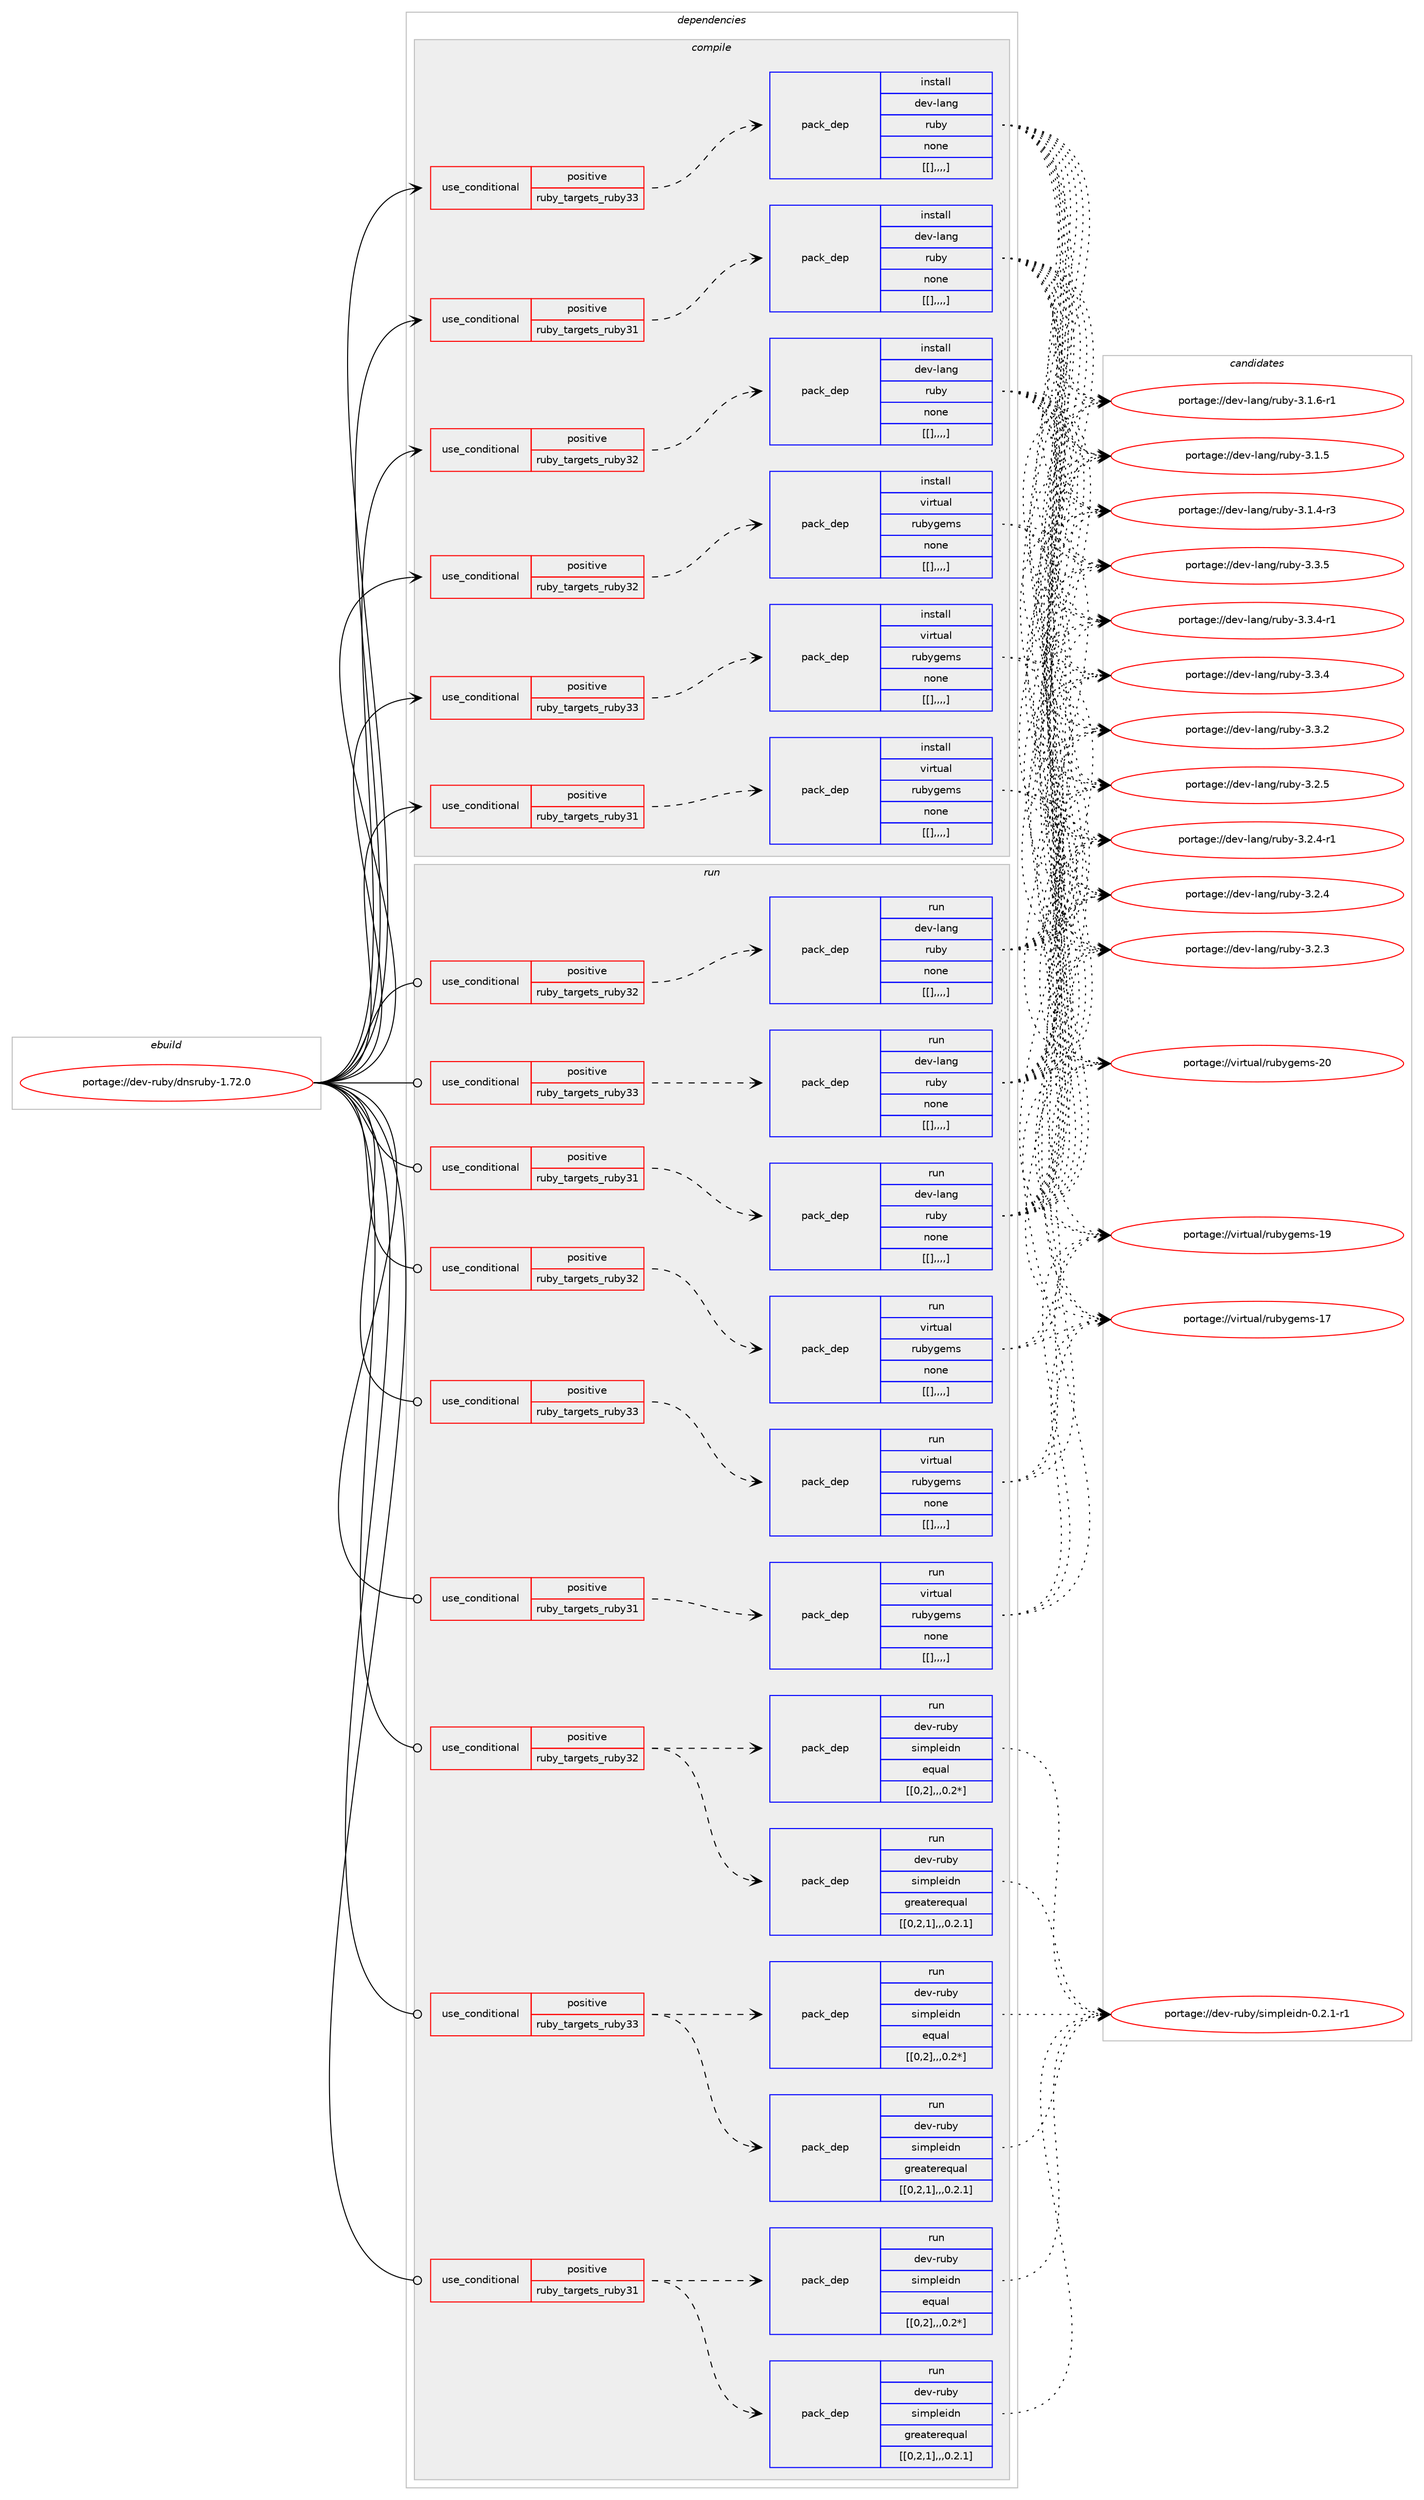 digraph prolog {

# *************
# Graph options
# *************

newrank=true;
concentrate=true;
compound=true;
graph [rankdir=LR,fontname=Helvetica,fontsize=10,ranksep=1.5];#, ranksep=2.5, nodesep=0.2];
edge  [arrowhead=vee];
node  [fontname=Helvetica,fontsize=10];

# **********
# The ebuild
# **********

subgraph cluster_leftcol {
color=gray;
label=<<i>ebuild</i>>;
id [label="portage://dev-ruby/dnsruby-1.72.0", color=red, width=4, href="../dev-ruby/dnsruby-1.72.0.svg"];
}

# ****************
# The dependencies
# ****************

subgraph cluster_midcol {
color=gray;
label=<<i>dependencies</i>>;
subgraph cluster_compile {
fillcolor="#eeeeee";
style=filled;
label=<<i>compile</i>>;
subgraph cond47779 {
dependency183715 [label=<<TABLE BORDER="0" CELLBORDER="1" CELLSPACING="0" CELLPADDING="4"><TR><TD ROWSPAN="3" CELLPADDING="10">use_conditional</TD></TR><TR><TD>positive</TD></TR><TR><TD>ruby_targets_ruby31</TD></TR></TABLE>>, shape=none, color=red];
subgraph pack134646 {
dependency183716 [label=<<TABLE BORDER="0" CELLBORDER="1" CELLSPACING="0" CELLPADDING="4" WIDTH="220"><TR><TD ROWSPAN="6" CELLPADDING="30">pack_dep</TD></TR><TR><TD WIDTH="110">install</TD></TR><TR><TD>dev-lang</TD></TR><TR><TD>ruby</TD></TR><TR><TD>none</TD></TR><TR><TD>[[],,,,]</TD></TR></TABLE>>, shape=none, color=blue];
}
dependency183715:e -> dependency183716:w [weight=20,style="dashed",arrowhead="vee"];
}
id:e -> dependency183715:w [weight=20,style="solid",arrowhead="vee"];
subgraph cond47780 {
dependency183717 [label=<<TABLE BORDER="0" CELLBORDER="1" CELLSPACING="0" CELLPADDING="4"><TR><TD ROWSPAN="3" CELLPADDING="10">use_conditional</TD></TR><TR><TD>positive</TD></TR><TR><TD>ruby_targets_ruby31</TD></TR></TABLE>>, shape=none, color=red];
subgraph pack134647 {
dependency183718 [label=<<TABLE BORDER="0" CELLBORDER="1" CELLSPACING="0" CELLPADDING="4" WIDTH="220"><TR><TD ROWSPAN="6" CELLPADDING="30">pack_dep</TD></TR><TR><TD WIDTH="110">install</TD></TR><TR><TD>virtual</TD></TR><TR><TD>rubygems</TD></TR><TR><TD>none</TD></TR><TR><TD>[[],,,,]</TD></TR></TABLE>>, shape=none, color=blue];
}
dependency183717:e -> dependency183718:w [weight=20,style="dashed",arrowhead="vee"];
}
id:e -> dependency183717:w [weight=20,style="solid",arrowhead="vee"];
subgraph cond47781 {
dependency183719 [label=<<TABLE BORDER="0" CELLBORDER="1" CELLSPACING="0" CELLPADDING="4"><TR><TD ROWSPAN="3" CELLPADDING="10">use_conditional</TD></TR><TR><TD>positive</TD></TR><TR><TD>ruby_targets_ruby32</TD></TR></TABLE>>, shape=none, color=red];
subgraph pack134648 {
dependency183720 [label=<<TABLE BORDER="0" CELLBORDER="1" CELLSPACING="0" CELLPADDING="4" WIDTH="220"><TR><TD ROWSPAN="6" CELLPADDING="30">pack_dep</TD></TR><TR><TD WIDTH="110">install</TD></TR><TR><TD>dev-lang</TD></TR><TR><TD>ruby</TD></TR><TR><TD>none</TD></TR><TR><TD>[[],,,,]</TD></TR></TABLE>>, shape=none, color=blue];
}
dependency183719:e -> dependency183720:w [weight=20,style="dashed",arrowhead="vee"];
}
id:e -> dependency183719:w [weight=20,style="solid",arrowhead="vee"];
subgraph cond47782 {
dependency183721 [label=<<TABLE BORDER="0" CELLBORDER="1" CELLSPACING="0" CELLPADDING="4"><TR><TD ROWSPAN="3" CELLPADDING="10">use_conditional</TD></TR><TR><TD>positive</TD></TR><TR><TD>ruby_targets_ruby32</TD></TR></TABLE>>, shape=none, color=red];
subgraph pack134649 {
dependency183722 [label=<<TABLE BORDER="0" CELLBORDER="1" CELLSPACING="0" CELLPADDING="4" WIDTH="220"><TR><TD ROWSPAN="6" CELLPADDING="30">pack_dep</TD></TR><TR><TD WIDTH="110">install</TD></TR><TR><TD>virtual</TD></TR><TR><TD>rubygems</TD></TR><TR><TD>none</TD></TR><TR><TD>[[],,,,]</TD></TR></TABLE>>, shape=none, color=blue];
}
dependency183721:e -> dependency183722:w [weight=20,style="dashed",arrowhead="vee"];
}
id:e -> dependency183721:w [weight=20,style="solid",arrowhead="vee"];
subgraph cond47783 {
dependency183723 [label=<<TABLE BORDER="0" CELLBORDER="1" CELLSPACING="0" CELLPADDING="4"><TR><TD ROWSPAN="3" CELLPADDING="10">use_conditional</TD></TR><TR><TD>positive</TD></TR><TR><TD>ruby_targets_ruby33</TD></TR></TABLE>>, shape=none, color=red];
subgraph pack134650 {
dependency183724 [label=<<TABLE BORDER="0" CELLBORDER="1" CELLSPACING="0" CELLPADDING="4" WIDTH="220"><TR><TD ROWSPAN="6" CELLPADDING="30">pack_dep</TD></TR><TR><TD WIDTH="110">install</TD></TR><TR><TD>dev-lang</TD></TR><TR><TD>ruby</TD></TR><TR><TD>none</TD></TR><TR><TD>[[],,,,]</TD></TR></TABLE>>, shape=none, color=blue];
}
dependency183723:e -> dependency183724:w [weight=20,style="dashed",arrowhead="vee"];
}
id:e -> dependency183723:w [weight=20,style="solid",arrowhead="vee"];
subgraph cond47784 {
dependency183725 [label=<<TABLE BORDER="0" CELLBORDER="1" CELLSPACING="0" CELLPADDING="4"><TR><TD ROWSPAN="3" CELLPADDING="10">use_conditional</TD></TR><TR><TD>positive</TD></TR><TR><TD>ruby_targets_ruby33</TD></TR></TABLE>>, shape=none, color=red];
subgraph pack134651 {
dependency183726 [label=<<TABLE BORDER="0" CELLBORDER="1" CELLSPACING="0" CELLPADDING="4" WIDTH="220"><TR><TD ROWSPAN="6" CELLPADDING="30">pack_dep</TD></TR><TR><TD WIDTH="110">install</TD></TR><TR><TD>virtual</TD></TR><TR><TD>rubygems</TD></TR><TR><TD>none</TD></TR><TR><TD>[[],,,,]</TD></TR></TABLE>>, shape=none, color=blue];
}
dependency183725:e -> dependency183726:w [weight=20,style="dashed",arrowhead="vee"];
}
id:e -> dependency183725:w [weight=20,style="solid",arrowhead="vee"];
}
subgraph cluster_compileandrun {
fillcolor="#eeeeee";
style=filled;
label=<<i>compile and run</i>>;
}
subgraph cluster_run {
fillcolor="#eeeeee";
style=filled;
label=<<i>run</i>>;
subgraph cond47785 {
dependency183727 [label=<<TABLE BORDER="0" CELLBORDER="1" CELLSPACING="0" CELLPADDING="4"><TR><TD ROWSPAN="3" CELLPADDING="10">use_conditional</TD></TR><TR><TD>positive</TD></TR><TR><TD>ruby_targets_ruby31</TD></TR></TABLE>>, shape=none, color=red];
subgraph pack134652 {
dependency183728 [label=<<TABLE BORDER="0" CELLBORDER="1" CELLSPACING="0" CELLPADDING="4" WIDTH="220"><TR><TD ROWSPAN="6" CELLPADDING="30">pack_dep</TD></TR><TR><TD WIDTH="110">run</TD></TR><TR><TD>dev-lang</TD></TR><TR><TD>ruby</TD></TR><TR><TD>none</TD></TR><TR><TD>[[],,,,]</TD></TR></TABLE>>, shape=none, color=blue];
}
dependency183727:e -> dependency183728:w [weight=20,style="dashed",arrowhead="vee"];
}
id:e -> dependency183727:w [weight=20,style="solid",arrowhead="odot"];
subgraph cond47786 {
dependency183729 [label=<<TABLE BORDER="0" CELLBORDER="1" CELLSPACING="0" CELLPADDING="4"><TR><TD ROWSPAN="3" CELLPADDING="10">use_conditional</TD></TR><TR><TD>positive</TD></TR><TR><TD>ruby_targets_ruby31</TD></TR></TABLE>>, shape=none, color=red];
subgraph pack134653 {
dependency183730 [label=<<TABLE BORDER="0" CELLBORDER="1" CELLSPACING="0" CELLPADDING="4" WIDTH="220"><TR><TD ROWSPAN="6" CELLPADDING="30">pack_dep</TD></TR><TR><TD WIDTH="110">run</TD></TR><TR><TD>dev-ruby</TD></TR><TR><TD>simpleidn</TD></TR><TR><TD>greaterequal</TD></TR><TR><TD>[[0,2,1],,,0.2.1]</TD></TR></TABLE>>, shape=none, color=blue];
}
dependency183729:e -> dependency183730:w [weight=20,style="dashed",arrowhead="vee"];
subgraph pack134654 {
dependency183731 [label=<<TABLE BORDER="0" CELLBORDER="1" CELLSPACING="0" CELLPADDING="4" WIDTH="220"><TR><TD ROWSPAN="6" CELLPADDING="30">pack_dep</TD></TR><TR><TD WIDTH="110">run</TD></TR><TR><TD>dev-ruby</TD></TR><TR><TD>simpleidn</TD></TR><TR><TD>equal</TD></TR><TR><TD>[[0,2],,,0.2*]</TD></TR></TABLE>>, shape=none, color=blue];
}
dependency183729:e -> dependency183731:w [weight=20,style="dashed",arrowhead="vee"];
}
id:e -> dependency183729:w [weight=20,style="solid",arrowhead="odot"];
subgraph cond47787 {
dependency183732 [label=<<TABLE BORDER="0" CELLBORDER="1" CELLSPACING="0" CELLPADDING="4"><TR><TD ROWSPAN="3" CELLPADDING="10">use_conditional</TD></TR><TR><TD>positive</TD></TR><TR><TD>ruby_targets_ruby31</TD></TR></TABLE>>, shape=none, color=red];
subgraph pack134655 {
dependency183733 [label=<<TABLE BORDER="0" CELLBORDER="1" CELLSPACING="0" CELLPADDING="4" WIDTH="220"><TR><TD ROWSPAN="6" CELLPADDING="30">pack_dep</TD></TR><TR><TD WIDTH="110">run</TD></TR><TR><TD>virtual</TD></TR><TR><TD>rubygems</TD></TR><TR><TD>none</TD></TR><TR><TD>[[],,,,]</TD></TR></TABLE>>, shape=none, color=blue];
}
dependency183732:e -> dependency183733:w [weight=20,style="dashed",arrowhead="vee"];
}
id:e -> dependency183732:w [weight=20,style="solid",arrowhead="odot"];
subgraph cond47788 {
dependency183734 [label=<<TABLE BORDER="0" CELLBORDER="1" CELLSPACING="0" CELLPADDING="4"><TR><TD ROWSPAN="3" CELLPADDING="10">use_conditional</TD></TR><TR><TD>positive</TD></TR><TR><TD>ruby_targets_ruby32</TD></TR></TABLE>>, shape=none, color=red];
subgraph pack134656 {
dependency183735 [label=<<TABLE BORDER="0" CELLBORDER="1" CELLSPACING="0" CELLPADDING="4" WIDTH="220"><TR><TD ROWSPAN="6" CELLPADDING="30">pack_dep</TD></TR><TR><TD WIDTH="110">run</TD></TR><TR><TD>dev-lang</TD></TR><TR><TD>ruby</TD></TR><TR><TD>none</TD></TR><TR><TD>[[],,,,]</TD></TR></TABLE>>, shape=none, color=blue];
}
dependency183734:e -> dependency183735:w [weight=20,style="dashed",arrowhead="vee"];
}
id:e -> dependency183734:w [weight=20,style="solid",arrowhead="odot"];
subgraph cond47789 {
dependency183736 [label=<<TABLE BORDER="0" CELLBORDER="1" CELLSPACING="0" CELLPADDING="4"><TR><TD ROWSPAN="3" CELLPADDING="10">use_conditional</TD></TR><TR><TD>positive</TD></TR><TR><TD>ruby_targets_ruby32</TD></TR></TABLE>>, shape=none, color=red];
subgraph pack134657 {
dependency183737 [label=<<TABLE BORDER="0" CELLBORDER="1" CELLSPACING="0" CELLPADDING="4" WIDTH="220"><TR><TD ROWSPAN="6" CELLPADDING="30">pack_dep</TD></TR><TR><TD WIDTH="110">run</TD></TR><TR><TD>dev-ruby</TD></TR><TR><TD>simpleidn</TD></TR><TR><TD>greaterequal</TD></TR><TR><TD>[[0,2,1],,,0.2.1]</TD></TR></TABLE>>, shape=none, color=blue];
}
dependency183736:e -> dependency183737:w [weight=20,style="dashed",arrowhead="vee"];
subgraph pack134658 {
dependency183738 [label=<<TABLE BORDER="0" CELLBORDER="1" CELLSPACING="0" CELLPADDING="4" WIDTH="220"><TR><TD ROWSPAN="6" CELLPADDING="30">pack_dep</TD></TR><TR><TD WIDTH="110">run</TD></TR><TR><TD>dev-ruby</TD></TR><TR><TD>simpleidn</TD></TR><TR><TD>equal</TD></TR><TR><TD>[[0,2],,,0.2*]</TD></TR></TABLE>>, shape=none, color=blue];
}
dependency183736:e -> dependency183738:w [weight=20,style="dashed",arrowhead="vee"];
}
id:e -> dependency183736:w [weight=20,style="solid",arrowhead="odot"];
subgraph cond47790 {
dependency183739 [label=<<TABLE BORDER="0" CELLBORDER="1" CELLSPACING="0" CELLPADDING="4"><TR><TD ROWSPAN="3" CELLPADDING="10">use_conditional</TD></TR><TR><TD>positive</TD></TR><TR><TD>ruby_targets_ruby32</TD></TR></TABLE>>, shape=none, color=red];
subgraph pack134659 {
dependency183740 [label=<<TABLE BORDER="0" CELLBORDER="1" CELLSPACING="0" CELLPADDING="4" WIDTH="220"><TR><TD ROWSPAN="6" CELLPADDING="30">pack_dep</TD></TR><TR><TD WIDTH="110">run</TD></TR><TR><TD>virtual</TD></TR><TR><TD>rubygems</TD></TR><TR><TD>none</TD></TR><TR><TD>[[],,,,]</TD></TR></TABLE>>, shape=none, color=blue];
}
dependency183739:e -> dependency183740:w [weight=20,style="dashed",arrowhead="vee"];
}
id:e -> dependency183739:w [weight=20,style="solid",arrowhead="odot"];
subgraph cond47791 {
dependency183741 [label=<<TABLE BORDER="0" CELLBORDER="1" CELLSPACING="0" CELLPADDING="4"><TR><TD ROWSPAN="3" CELLPADDING="10">use_conditional</TD></TR><TR><TD>positive</TD></TR><TR><TD>ruby_targets_ruby33</TD></TR></TABLE>>, shape=none, color=red];
subgraph pack134660 {
dependency183742 [label=<<TABLE BORDER="0" CELLBORDER="1" CELLSPACING="0" CELLPADDING="4" WIDTH="220"><TR><TD ROWSPAN="6" CELLPADDING="30">pack_dep</TD></TR><TR><TD WIDTH="110">run</TD></TR><TR><TD>dev-lang</TD></TR><TR><TD>ruby</TD></TR><TR><TD>none</TD></TR><TR><TD>[[],,,,]</TD></TR></TABLE>>, shape=none, color=blue];
}
dependency183741:e -> dependency183742:w [weight=20,style="dashed",arrowhead="vee"];
}
id:e -> dependency183741:w [weight=20,style="solid",arrowhead="odot"];
subgraph cond47792 {
dependency183743 [label=<<TABLE BORDER="0" CELLBORDER="1" CELLSPACING="0" CELLPADDING="4"><TR><TD ROWSPAN="3" CELLPADDING="10">use_conditional</TD></TR><TR><TD>positive</TD></TR><TR><TD>ruby_targets_ruby33</TD></TR></TABLE>>, shape=none, color=red];
subgraph pack134661 {
dependency183744 [label=<<TABLE BORDER="0" CELLBORDER="1" CELLSPACING="0" CELLPADDING="4" WIDTH="220"><TR><TD ROWSPAN="6" CELLPADDING="30">pack_dep</TD></TR><TR><TD WIDTH="110">run</TD></TR><TR><TD>dev-ruby</TD></TR><TR><TD>simpleidn</TD></TR><TR><TD>greaterequal</TD></TR><TR><TD>[[0,2,1],,,0.2.1]</TD></TR></TABLE>>, shape=none, color=blue];
}
dependency183743:e -> dependency183744:w [weight=20,style="dashed",arrowhead="vee"];
subgraph pack134662 {
dependency183745 [label=<<TABLE BORDER="0" CELLBORDER="1" CELLSPACING="0" CELLPADDING="4" WIDTH="220"><TR><TD ROWSPAN="6" CELLPADDING="30">pack_dep</TD></TR><TR><TD WIDTH="110">run</TD></TR><TR><TD>dev-ruby</TD></TR><TR><TD>simpleidn</TD></TR><TR><TD>equal</TD></TR><TR><TD>[[0,2],,,0.2*]</TD></TR></TABLE>>, shape=none, color=blue];
}
dependency183743:e -> dependency183745:w [weight=20,style="dashed",arrowhead="vee"];
}
id:e -> dependency183743:w [weight=20,style="solid",arrowhead="odot"];
subgraph cond47793 {
dependency183746 [label=<<TABLE BORDER="0" CELLBORDER="1" CELLSPACING="0" CELLPADDING="4"><TR><TD ROWSPAN="3" CELLPADDING="10">use_conditional</TD></TR><TR><TD>positive</TD></TR><TR><TD>ruby_targets_ruby33</TD></TR></TABLE>>, shape=none, color=red];
subgraph pack134663 {
dependency183747 [label=<<TABLE BORDER="0" CELLBORDER="1" CELLSPACING="0" CELLPADDING="4" WIDTH="220"><TR><TD ROWSPAN="6" CELLPADDING="30">pack_dep</TD></TR><TR><TD WIDTH="110">run</TD></TR><TR><TD>virtual</TD></TR><TR><TD>rubygems</TD></TR><TR><TD>none</TD></TR><TR><TD>[[],,,,]</TD></TR></TABLE>>, shape=none, color=blue];
}
dependency183746:e -> dependency183747:w [weight=20,style="dashed",arrowhead="vee"];
}
id:e -> dependency183746:w [weight=20,style="solid",arrowhead="odot"];
}
}

# **************
# The candidates
# **************

subgraph cluster_choices {
rank=same;
color=gray;
label=<<i>candidates</i>>;

subgraph choice134646 {
color=black;
nodesep=1;
choice10010111845108971101034711411798121455146514653 [label="portage://dev-lang/ruby-3.3.5", color=red, width=4,href="../dev-lang/ruby-3.3.5.svg"];
choice100101118451089711010347114117981214551465146524511449 [label="portage://dev-lang/ruby-3.3.4-r1", color=red, width=4,href="../dev-lang/ruby-3.3.4-r1.svg"];
choice10010111845108971101034711411798121455146514652 [label="portage://dev-lang/ruby-3.3.4", color=red, width=4,href="../dev-lang/ruby-3.3.4.svg"];
choice10010111845108971101034711411798121455146514650 [label="portage://dev-lang/ruby-3.3.2", color=red, width=4,href="../dev-lang/ruby-3.3.2.svg"];
choice10010111845108971101034711411798121455146504653 [label="portage://dev-lang/ruby-3.2.5", color=red, width=4,href="../dev-lang/ruby-3.2.5.svg"];
choice100101118451089711010347114117981214551465046524511449 [label="portage://dev-lang/ruby-3.2.4-r1", color=red, width=4,href="../dev-lang/ruby-3.2.4-r1.svg"];
choice10010111845108971101034711411798121455146504652 [label="portage://dev-lang/ruby-3.2.4", color=red, width=4,href="../dev-lang/ruby-3.2.4.svg"];
choice10010111845108971101034711411798121455146504651 [label="portage://dev-lang/ruby-3.2.3", color=red, width=4,href="../dev-lang/ruby-3.2.3.svg"];
choice100101118451089711010347114117981214551464946544511449 [label="portage://dev-lang/ruby-3.1.6-r1", color=red, width=4,href="../dev-lang/ruby-3.1.6-r1.svg"];
choice10010111845108971101034711411798121455146494653 [label="portage://dev-lang/ruby-3.1.5", color=red, width=4,href="../dev-lang/ruby-3.1.5.svg"];
choice100101118451089711010347114117981214551464946524511451 [label="portage://dev-lang/ruby-3.1.4-r3", color=red, width=4,href="../dev-lang/ruby-3.1.4-r3.svg"];
dependency183716:e -> choice10010111845108971101034711411798121455146514653:w [style=dotted,weight="100"];
dependency183716:e -> choice100101118451089711010347114117981214551465146524511449:w [style=dotted,weight="100"];
dependency183716:e -> choice10010111845108971101034711411798121455146514652:w [style=dotted,weight="100"];
dependency183716:e -> choice10010111845108971101034711411798121455146514650:w [style=dotted,weight="100"];
dependency183716:e -> choice10010111845108971101034711411798121455146504653:w [style=dotted,weight="100"];
dependency183716:e -> choice100101118451089711010347114117981214551465046524511449:w [style=dotted,weight="100"];
dependency183716:e -> choice10010111845108971101034711411798121455146504652:w [style=dotted,weight="100"];
dependency183716:e -> choice10010111845108971101034711411798121455146504651:w [style=dotted,weight="100"];
dependency183716:e -> choice100101118451089711010347114117981214551464946544511449:w [style=dotted,weight="100"];
dependency183716:e -> choice10010111845108971101034711411798121455146494653:w [style=dotted,weight="100"];
dependency183716:e -> choice100101118451089711010347114117981214551464946524511451:w [style=dotted,weight="100"];
}
subgraph choice134647 {
color=black;
nodesep=1;
choice118105114116117971084711411798121103101109115455048 [label="portage://virtual/rubygems-20", color=red, width=4,href="../virtual/rubygems-20.svg"];
choice118105114116117971084711411798121103101109115454957 [label="portage://virtual/rubygems-19", color=red, width=4,href="../virtual/rubygems-19.svg"];
choice118105114116117971084711411798121103101109115454955 [label="portage://virtual/rubygems-17", color=red, width=4,href="../virtual/rubygems-17.svg"];
dependency183718:e -> choice118105114116117971084711411798121103101109115455048:w [style=dotted,weight="100"];
dependency183718:e -> choice118105114116117971084711411798121103101109115454957:w [style=dotted,weight="100"];
dependency183718:e -> choice118105114116117971084711411798121103101109115454955:w [style=dotted,weight="100"];
}
subgraph choice134648 {
color=black;
nodesep=1;
choice10010111845108971101034711411798121455146514653 [label="portage://dev-lang/ruby-3.3.5", color=red, width=4,href="../dev-lang/ruby-3.3.5.svg"];
choice100101118451089711010347114117981214551465146524511449 [label="portage://dev-lang/ruby-3.3.4-r1", color=red, width=4,href="../dev-lang/ruby-3.3.4-r1.svg"];
choice10010111845108971101034711411798121455146514652 [label="portage://dev-lang/ruby-3.3.4", color=red, width=4,href="../dev-lang/ruby-3.3.4.svg"];
choice10010111845108971101034711411798121455146514650 [label="portage://dev-lang/ruby-3.3.2", color=red, width=4,href="../dev-lang/ruby-3.3.2.svg"];
choice10010111845108971101034711411798121455146504653 [label="portage://dev-lang/ruby-3.2.5", color=red, width=4,href="../dev-lang/ruby-3.2.5.svg"];
choice100101118451089711010347114117981214551465046524511449 [label="portage://dev-lang/ruby-3.2.4-r1", color=red, width=4,href="../dev-lang/ruby-3.2.4-r1.svg"];
choice10010111845108971101034711411798121455146504652 [label="portage://dev-lang/ruby-3.2.4", color=red, width=4,href="../dev-lang/ruby-3.2.4.svg"];
choice10010111845108971101034711411798121455146504651 [label="portage://dev-lang/ruby-3.2.3", color=red, width=4,href="../dev-lang/ruby-3.2.3.svg"];
choice100101118451089711010347114117981214551464946544511449 [label="portage://dev-lang/ruby-3.1.6-r1", color=red, width=4,href="../dev-lang/ruby-3.1.6-r1.svg"];
choice10010111845108971101034711411798121455146494653 [label="portage://dev-lang/ruby-3.1.5", color=red, width=4,href="../dev-lang/ruby-3.1.5.svg"];
choice100101118451089711010347114117981214551464946524511451 [label="portage://dev-lang/ruby-3.1.4-r3", color=red, width=4,href="../dev-lang/ruby-3.1.4-r3.svg"];
dependency183720:e -> choice10010111845108971101034711411798121455146514653:w [style=dotted,weight="100"];
dependency183720:e -> choice100101118451089711010347114117981214551465146524511449:w [style=dotted,weight="100"];
dependency183720:e -> choice10010111845108971101034711411798121455146514652:w [style=dotted,weight="100"];
dependency183720:e -> choice10010111845108971101034711411798121455146514650:w [style=dotted,weight="100"];
dependency183720:e -> choice10010111845108971101034711411798121455146504653:w [style=dotted,weight="100"];
dependency183720:e -> choice100101118451089711010347114117981214551465046524511449:w [style=dotted,weight="100"];
dependency183720:e -> choice10010111845108971101034711411798121455146504652:w [style=dotted,weight="100"];
dependency183720:e -> choice10010111845108971101034711411798121455146504651:w [style=dotted,weight="100"];
dependency183720:e -> choice100101118451089711010347114117981214551464946544511449:w [style=dotted,weight="100"];
dependency183720:e -> choice10010111845108971101034711411798121455146494653:w [style=dotted,weight="100"];
dependency183720:e -> choice100101118451089711010347114117981214551464946524511451:w [style=dotted,weight="100"];
}
subgraph choice134649 {
color=black;
nodesep=1;
choice118105114116117971084711411798121103101109115455048 [label="portage://virtual/rubygems-20", color=red, width=4,href="../virtual/rubygems-20.svg"];
choice118105114116117971084711411798121103101109115454957 [label="portage://virtual/rubygems-19", color=red, width=4,href="../virtual/rubygems-19.svg"];
choice118105114116117971084711411798121103101109115454955 [label="portage://virtual/rubygems-17", color=red, width=4,href="../virtual/rubygems-17.svg"];
dependency183722:e -> choice118105114116117971084711411798121103101109115455048:w [style=dotted,weight="100"];
dependency183722:e -> choice118105114116117971084711411798121103101109115454957:w [style=dotted,weight="100"];
dependency183722:e -> choice118105114116117971084711411798121103101109115454955:w [style=dotted,weight="100"];
}
subgraph choice134650 {
color=black;
nodesep=1;
choice10010111845108971101034711411798121455146514653 [label="portage://dev-lang/ruby-3.3.5", color=red, width=4,href="../dev-lang/ruby-3.3.5.svg"];
choice100101118451089711010347114117981214551465146524511449 [label="portage://dev-lang/ruby-3.3.4-r1", color=red, width=4,href="../dev-lang/ruby-3.3.4-r1.svg"];
choice10010111845108971101034711411798121455146514652 [label="portage://dev-lang/ruby-3.3.4", color=red, width=4,href="../dev-lang/ruby-3.3.4.svg"];
choice10010111845108971101034711411798121455146514650 [label="portage://dev-lang/ruby-3.3.2", color=red, width=4,href="../dev-lang/ruby-3.3.2.svg"];
choice10010111845108971101034711411798121455146504653 [label="portage://dev-lang/ruby-3.2.5", color=red, width=4,href="../dev-lang/ruby-3.2.5.svg"];
choice100101118451089711010347114117981214551465046524511449 [label="portage://dev-lang/ruby-3.2.4-r1", color=red, width=4,href="../dev-lang/ruby-3.2.4-r1.svg"];
choice10010111845108971101034711411798121455146504652 [label="portage://dev-lang/ruby-3.2.4", color=red, width=4,href="../dev-lang/ruby-3.2.4.svg"];
choice10010111845108971101034711411798121455146504651 [label="portage://dev-lang/ruby-3.2.3", color=red, width=4,href="../dev-lang/ruby-3.2.3.svg"];
choice100101118451089711010347114117981214551464946544511449 [label="portage://dev-lang/ruby-3.1.6-r1", color=red, width=4,href="../dev-lang/ruby-3.1.6-r1.svg"];
choice10010111845108971101034711411798121455146494653 [label="portage://dev-lang/ruby-3.1.5", color=red, width=4,href="../dev-lang/ruby-3.1.5.svg"];
choice100101118451089711010347114117981214551464946524511451 [label="portage://dev-lang/ruby-3.1.4-r3", color=red, width=4,href="../dev-lang/ruby-3.1.4-r3.svg"];
dependency183724:e -> choice10010111845108971101034711411798121455146514653:w [style=dotted,weight="100"];
dependency183724:e -> choice100101118451089711010347114117981214551465146524511449:w [style=dotted,weight="100"];
dependency183724:e -> choice10010111845108971101034711411798121455146514652:w [style=dotted,weight="100"];
dependency183724:e -> choice10010111845108971101034711411798121455146514650:w [style=dotted,weight="100"];
dependency183724:e -> choice10010111845108971101034711411798121455146504653:w [style=dotted,weight="100"];
dependency183724:e -> choice100101118451089711010347114117981214551465046524511449:w [style=dotted,weight="100"];
dependency183724:e -> choice10010111845108971101034711411798121455146504652:w [style=dotted,weight="100"];
dependency183724:e -> choice10010111845108971101034711411798121455146504651:w [style=dotted,weight="100"];
dependency183724:e -> choice100101118451089711010347114117981214551464946544511449:w [style=dotted,weight="100"];
dependency183724:e -> choice10010111845108971101034711411798121455146494653:w [style=dotted,weight="100"];
dependency183724:e -> choice100101118451089711010347114117981214551464946524511451:w [style=dotted,weight="100"];
}
subgraph choice134651 {
color=black;
nodesep=1;
choice118105114116117971084711411798121103101109115455048 [label="portage://virtual/rubygems-20", color=red, width=4,href="../virtual/rubygems-20.svg"];
choice118105114116117971084711411798121103101109115454957 [label="portage://virtual/rubygems-19", color=red, width=4,href="../virtual/rubygems-19.svg"];
choice118105114116117971084711411798121103101109115454955 [label="portage://virtual/rubygems-17", color=red, width=4,href="../virtual/rubygems-17.svg"];
dependency183726:e -> choice118105114116117971084711411798121103101109115455048:w [style=dotted,weight="100"];
dependency183726:e -> choice118105114116117971084711411798121103101109115454957:w [style=dotted,weight="100"];
dependency183726:e -> choice118105114116117971084711411798121103101109115454955:w [style=dotted,weight="100"];
}
subgraph choice134652 {
color=black;
nodesep=1;
choice10010111845108971101034711411798121455146514653 [label="portage://dev-lang/ruby-3.3.5", color=red, width=4,href="../dev-lang/ruby-3.3.5.svg"];
choice100101118451089711010347114117981214551465146524511449 [label="portage://dev-lang/ruby-3.3.4-r1", color=red, width=4,href="../dev-lang/ruby-3.3.4-r1.svg"];
choice10010111845108971101034711411798121455146514652 [label="portage://dev-lang/ruby-3.3.4", color=red, width=4,href="../dev-lang/ruby-3.3.4.svg"];
choice10010111845108971101034711411798121455146514650 [label="portage://dev-lang/ruby-3.3.2", color=red, width=4,href="../dev-lang/ruby-3.3.2.svg"];
choice10010111845108971101034711411798121455146504653 [label="portage://dev-lang/ruby-3.2.5", color=red, width=4,href="../dev-lang/ruby-3.2.5.svg"];
choice100101118451089711010347114117981214551465046524511449 [label="portage://dev-lang/ruby-3.2.4-r1", color=red, width=4,href="../dev-lang/ruby-3.2.4-r1.svg"];
choice10010111845108971101034711411798121455146504652 [label="portage://dev-lang/ruby-3.2.4", color=red, width=4,href="../dev-lang/ruby-3.2.4.svg"];
choice10010111845108971101034711411798121455146504651 [label="portage://dev-lang/ruby-3.2.3", color=red, width=4,href="../dev-lang/ruby-3.2.3.svg"];
choice100101118451089711010347114117981214551464946544511449 [label="portage://dev-lang/ruby-3.1.6-r1", color=red, width=4,href="../dev-lang/ruby-3.1.6-r1.svg"];
choice10010111845108971101034711411798121455146494653 [label="portage://dev-lang/ruby-3.1.5", color=red, width=4,href="../dev-lang/ruby-3.1.5.svg"];
choice100101118451089711010347114117981214551464946524511451 [label="portage://dev-lang/ruby-3.1.4-r3", color=red, width=4,href="../dev-lang/ruby-3.1.4-r3.svg"];
dependency183728:e -> choice10010111845108971101034711411798121455146514653:w [style=dotted,weight="100"];
dependency183728:e -> choice100101118451089711010347114117981214551465146524511449:w [style=dotted,weight="100"];
dependency183728:e -> choice10010111845108971101034711411798121455146514652:w [style=dotted,weight="100"];
dependency183728:e -> choice10010111845108971101034711411798121455146514650:w [style=dotted,weight="100"];
dependency183728:e -> choice10010111845108971101034711411798121455146504653:w [style=dotted,weight="100"];
dependency183728:e -> choice100101118451089711010347114117981214551465046524511449:w [style=dotted,weight="100"];
dependency183728:e -> choice10010111845108971101034711411798121455146504652:w [style=dotted,weight="100"];
dependency183728:e -> choice10010111845108971101034711411798121455146504651:w [style=dotted,weight="100"];
dependency183728:e -> choice100101118451089711010347114117981214551464946544511449:w [style=dotted,weight="100"];
dependency183728:e -> choice10010111845108971101034711411798121455146494653:w [style=dotted,weight="100"];
dependency183728:e -> choice100101118451089711010347114117981214551464946524511451:w [style=dotted,weight="100"];
}
subgraph choice134653 {
color=black;
nodesep=1;
choice1001011184511411798121471151051091121081011051001104548465046494511449 [label="portage://dev-ruby/simpleidn-0.2.1-r1", color=red, width=4,href="../dev-ruby/simpleidn-0.2.1-r1.svg"];
dependency183730:e -> choice1001011184511411798121471151051091121081011051001104548465046494511449:w [style=dotted,weight="100"];
}
subgraph choice134654 {
color=black;
nodesep=1;
choice1001011184511411798121471151051091121081011051001104548465046494511449 [label="portage://dev-ruby/simpleidn-0.2.1-r1", color=red, width=4,href="../dev-ruby/simpleidn-0.2.1-r1.svg"];
dependency183731:e -> choice1001011184511411798121471151051091121081011051001104548465046494511449:w [style=dotted,weight="100"];
}
subgraph choice134655 {
color=black;
nodesep=1;
choice118105114116117971084711411798121103101109115455048 [label="portage://virtual/rubygems-20", color=red, width=4,href="../virtual/rubygems-20.svg"];
choice118105114116117971084711411798121103101109115454957 [label="portage://virtual/rubygems-19", color=red, width=4,href="../virtual/rubygems-19.svg"];
choice118105114116117971084711411798121103101109115454955 [label="portage://virtual/rubygems-17", color=red, width=4,href="../virtual/rubygems-17.svg"];
dependency183733:e -> choice118105114116117971084711411798121103101109115455048:w [style=dotted,weight="100"];
dependency183733:e -> choice118105114116117971084711411798121103101109115454957:w [style=dotted,weight="100"];
dependency183733:e -> choice118105114116117971084711411798121103101109115454955:w [style=dotted,weight="100"];
}
subgraph choice134656 {
color=black;
nodesep=1;
choice10010111845108971101034711411798121455146514653 [label="portage://dev-lang/ruby-3.3.5", color=red, width=4,href="../dev-lang/ruby-3.3.5.svg"];
choice100101118451089711010347114117981214551465146524511449 [label="portage://dev-lang/ruby-3.3.4-r1", color=red, width=4,href="../dev-lang/ruby-3.3.4-r1.svg"];
choice10010111845108971101034711411798121455146514652 [label="portage://dev-lang/ruby-3.3.4", color=red, width=4,href="../dev-lang/ruby-3.3.4.svg"];
choice10010111845108971101034711411798121455146514650 [label="portage://dev-lang/ruby-3.3.2", color=red, width=4,href="../dev-lang/ruby-3.3.2.svg"];
choice10010111845108971101034711411798121455146504653 [label="portage://dev-lang/ruby-3.2.5", color=red, width=4,href="../dev-lang/ruby-3.2.5.svg"];
choice100101118451089711010347114117981214551465046524511449 [label="portage://dev-lang/ruby-3.2.4-r1", color=red, width=4,href="../dev-lang/ruby-3.2.4-r1.svg"];
choice10010111845108971101034711411798121455146504652 [label="portage://dev-lang/ruby-3.2.4", color=red, width=4,href="../dev-lang/ruby-3.2.4.svg"];
choice10010111845108971101034711411798121455146504651 [label="portage://dev-lang/ruby-3.2.3", color=red, width=4,href="../dev-lang/ruby-3.2.3.svg"];
choice100101118451089711010347114117981214551464946544511449 [label="portage://dev-lang/ruby-3.1.6-r1", color=red, width=4,href="../dev-lang/ruby-3.1.6-r1.svg"];
choice10010111845108971101034711411798121455146494653 [label="portage://dev-lang/ruby-3.1.5", color=red, width=4,href="../dev-lang/ruby-3.1.5.svg"];
choice100101118451089711010347114117981214551464946524511451 [label="portage://dev-lang/ruby-3.1.4-r3", color=red, width=4,href="../dev-lang/ruby-3.1.4-r3.svg"];
dependency183735:e -> choice10010111845108971101034711411798121455146514653:w [style=dotted,weight="100"];
dependency183735:e -> choice100101118451089711010347114117981214551465146524511449:w [style=dotted,weight="100"];
dependency183735:e -> choice10010111845108971101034711411798121455146514652:w [style=dotted,weight="100"];
dependency183735:e -> choice10010111845108971101034711411798121455146514650:w [style=dotted,weight="100"];
dependency183735:e -> choice10010111845108971101034711411798121455146504653:w [style=dotted,weight="100"];
dependency183735:e -> choice100101118451089711010347114117981214551465046524511449:w [style=dotted,weight="100"];
dependency183735:e -> choice10010111845108971101034711411798121455146504652:w [style=dotted,weight="100"];
dependency183735:e -> choice10010111845108971101034711411798121455146504651:w [style=dotted,weight="100"];
dependency183735:e -> choice100101118451089711010347114117981214551464946544511449:w [style=dotted,weight="100"];
dependency183735:e -> choice10010111845108971101034711411798121455146494653:w [style=dotted,weight="100"];
dependency183735:e -> choice100101118451089711010347114117981214551464946524511451:w [style=dotted,weight="100"];
}
subgraph choice134657 {
color=black;
nodesep=1;
choice1001011184511411798121471151051091121081011051001104548465046494511449 [label="portage://dev-ruby/simpleidn-0.2.1-r1", color=red, width=4,href="../dev-ruby/simpleidn-0.2.1-r1.svg"];
dependency183737:e -> choice1001011184511411798121471151051091121081011051001104548465046494511449:w [style=dotted,weight="100"];
}
subgraph choice134658 {
color=black;
nodesep=1;
choice1001011184511411798121471151051091121081011051001104548465046494511449 [label="portage://dev-ruby/simpleidn-0.2.1-r1", color=red, width=4,href="../dev-ruby/simpleidn-0.2.1-r1.svg"];
dependency183738:e -> choice1001011184511411798121471151051091121081011051001104548465046494511449:w [style=dotted,weight="100"];
}
subgraph choice134659 {
color=black;
nodesep=1;
choice118105114116117971084711411798121103101109115455048 [label="portage://virtual/rubygems-20", color=red, width=4,href="../virtual/rubygems-20.svg"];
choice118105114116117971084711411798121103101109115454957 [label="portage://virtual/rubygems-19", color=red, width=4,href="../virtual/rubygems-19.svg"];
choice118105114116117971084711411798121103101109115454955 [label="portage://virtual/rubygems-17", color=red, width=4,href="../virtual/rubygems-17.svg"];
dependency183740:e -> choice118105114116117971084711411798121103101109115455048:w [style=dotted,weight="100"];
dependency183740:e -> choice118105114116117971084711411798121103101109115454957:w [style=dotted,weight="100"];
dependency183740:e -> choice118105114116117971084711411798121103101109115454955:w [style=dotted,weight="100"];
}
subgraph choice134660 {
color=black;
nodesep=1;
choice10010111845108971101034711411798121455146514653 [label="portage://dev-lang/ruby-3.3.5", color=red, width=4,href="../dev-lang/ruby-3.3.5.svg"];
choice100101118451089711010347114117981214551465146524511449 [label="portage://dev-lang/ruby-3.3.4-r1", color=red, width=4,href="../dev-lang/ruby-3.3.4-r1.svg"];
choice10010111845108971101034711411798121455146514652 [label="portage://dev-lang/ruby-3.3.4", color=red, width=4,href="../dev-lang/ruby-3.3.4.svg"];
choice10010111845108971101034711411798121455146514650 [label="portage://dev-lang/ruby-3.3.2", color=red, width=4,href="../dev-lang/ruby-3.3.2.svg"];
choice10010111845108971101034711411798121455146504653 [label="portage://dev-lang/ruby-3.2.5", color=red, width=4,href="../dev-lang/ruby-3.2.5.svg"];
choice100101118451089711010347114117981214551465046524511449 [label="portage://dev-lang/ruby-3.2.4-r1", color=red, width=4,href="../dev-lang/ruby-3.2.4-r1.svg"];
choice10010111845108971101034711411798121455146504652 [label="portage://dev-lang/ruby-3.2.4", color=red, width=4,href="../dev-lang/ruby-3.2.4.svg"];
choice10010111845108971101034711411798121455146504651 [label="portage://dev-lang/ruby-3.2.3", color=red, width=4,href="../dev-lang/ruby-3.2.3.svg"];
choice100101118451089711010347114117981214551464946544511449 [label="portage://dev-lang/ruby-3.1.6-r1", color=red, width=4,href="../dev-lang/ruby-3.1.6-r1.svg"];
choice10010111845108971101034711411798121455146494653 [label="portage://dev-lang/ruby-3.1.5", color=red, width=4,href="../dev-lang/ruby-3.1.5.svg"];
choice100101118451089711010347114117981214551464946524511451 [label="portage://dev-lang/ruby-3.1.4-r3", color=red, width=4,href="../dev-lang/ruby-3.1.4-r3.svg"];
dependency183742:e -> choice10010111845108971101034711411798121455146514653:w [style=dotted,weight="100"];
dependency183742:e -> choice100101118451089711010347114117981214551465146524511449:w [style=dotted,weight="100"];
dependency183742:e -> choice10010111845108971101034711411798121455146514652:w [style=dotted,weight="100"];
dependency183742:e -> choice10010111845108971101034711411798121455146514650:w [style=dotted,weight="100"];
dependency183742:e -> choice10010111845108971101034711411798121455146504653:w [style=dotted,weight="100"];
dependency183742:e -> choice100101118451089711010347114117981214551465046524511449:w [style=dotted,weight="100"];
dependency183742:e -> choice10010111845108971101034711411798121455146504652:w [style=dotted,weight="100"];
dependency183742:e -> choice10010111845108971101034711411798121455146504651:w [style=dotted,weight="100"];
dependency183742:e -> choice100101118451089711010347114117981214551464946544511449:w [style=dotted,weight="100"];
dependency183742:e -> choice10010111845108971101034711411798121455146494653:w [style=dotted,weight="100"];
dependency183742:e -> choice100101118451089711010347114117981214551464946524511451:w [style=dotted,weight="100"];
}
subgraph choice134661 {
color=black;
nodesep=1;
choice1001011184511411798121471151051091121081011051001104548465046494511449 [label="portage://dev-ruby/simpleidn-0.2.1-r1", color=red, width=4,href="../dev-ruby/simpleidn-0.2.1-r1.svg"];
dependency183744:e -> choice1001011184511411798121471151051091121081011051001104548465046494511449:w [style=dotted,weight="100"];
}
subgraph choice134662 {
color=black;
nodesep=1;
choice1001011184511411798121471151051091121081011051001104548465046494511449 [label="portage://dev-ruby/simpleidn-0.2.1-r1", color=red, width=4,href="../dev-ruby/simpleidn-0.2.1-r1.svg"];
dependency183745:e -> choice1001011184511411798121471151051091121081011051001104548465046494511449:w [style=dotted,weight="100"];
}
subgraph choice134663 {
color=black;
nodesep=1;
choice118105114116117971084711411798121103101109115455048 [label="portage://virtual/rubygems-20", color=red, width=4,href="../virtual/rubygems-20.svg"];
choice118105114116117971084711411798121103101109115454957 [label="portage://virtual/rubygems-19", color=red, width=4,href="../virtual/rubygems-19.svg"];
choice118105114116117971084711411798121103101109115454955 [label="portage://virtual/rubygems-17", color=red, width=4,href="../virtual/rubygems-17.svg"];
dependency183747:e -> choice118105114116117971084711411798121103101109115455048:w [style=dotted,weight="100"];
dependency183747:e -> choice118105114116117971084711411798121103101109115454957:w [style=dotted,weight="100"];
dependency183747:e -> choice118105114116117971084711411798121103101109115454955:w [style=dotted,weight="100"];
}
}

}
